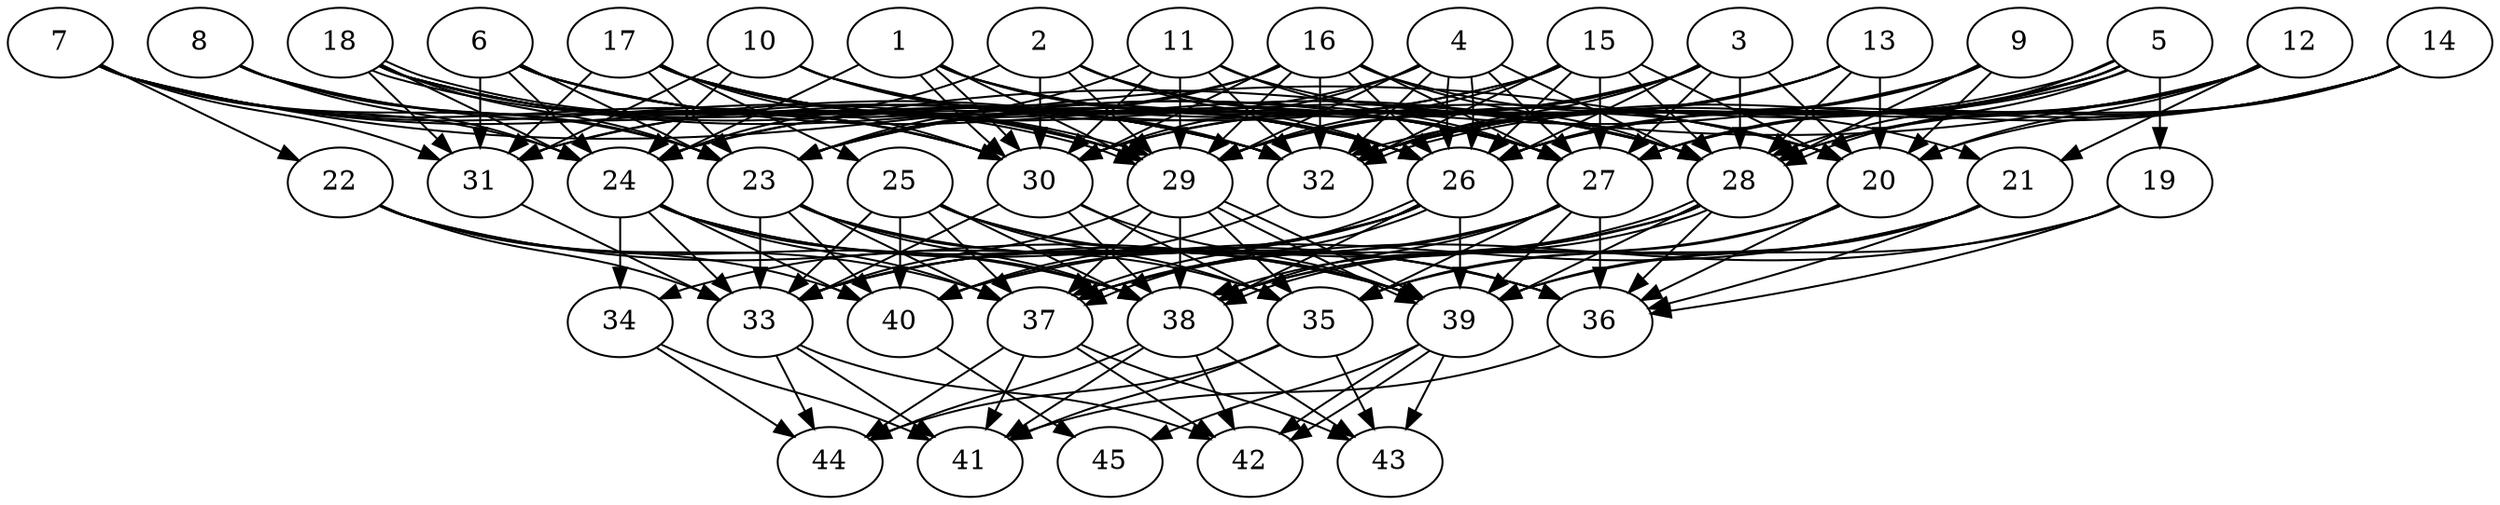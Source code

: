 // DAG automatically generated by daggen at Tue Aug  6 16:31:44 2019
// ./daggen --dot -n 45 --ccr 0.5 --fat 0.7 --regular 0.5 --density 0.9 --mindata 5242880 --maxdata 52428800 
digraph G {
  1 [size="63260672", alpha="0.15", expect_size="31630336"] 
  1 -> 24 [size ="31630336"]
  1 -> 26 [size ="31630336"]
  1 -> 27 [size ="31630336"]
  1 -> 28 [size ="31630336"]
  1 -> 29 [size ="31630336"]
  1 -> 30 [size ="31630336"]
  1 -> 30 [size ="31630336"]
  2 [size="26593280", alpha="0.19", expect_size="13296640"] 
  2 -> 24 [size ="13296640"]
  2 -> 26 [size ="13296640"]
  2 -> 27 [size ="13296640"]
  2 -> 28 [size ="13296640"]
  2 -> 29 [size ="13296640"]
  2 -> 30 [size ="13296640"]
  3 [size="29884416", alpha="0.13", expect_size="14942208"] 
  3 -> 20 [size ="14942208"]
  3 -> 23 [size ="14942208"]
  3 -> 26 [size ="14942208"]
  3 -> 27 [size ="14942208"]
  3 -> 28 [size ="14942208"]
  3 -> 29 [size ="14942208"]
  3 -> 30 [size ="14942208"]
  3 -> 32 [size ="14942208"]
  4 [size="68274176", alpha="0.10", expect_size="34137088"] 
  4 -> 23 [size ="34137088"]
  4 -> 26 [size ="34137088"]
  4 -> 26 [size ="34137088"]
  4 -> 27 [size ="34137088"]
  4 -> 28 [size ="34137088"]
  4 -> 29 [size ="34137088"]
  4 -> 30 [size ="34137088"]
  4 -> 32 [size ="34137088"]
  5 [size="80906240", alpha="0.18", expect_size="40453120"] 
  5 -> 19 [size ="40453120"]
  5 -> 26 [size ="40453120"]
  5 -> 27 [size ="40453120"]
  5 -> 28 [size ="40453120"]
  5 -> 28 [size ="40453120"]
  5 -> 29 [size ="40453120"]
  5 -> 32 [size ="40453120"]
  5 -> 32 [size ="40453120"]
  6 [size="44589056", alpha="0.04", expect_size="22294528"] 
  6 -> 23 [size ="22294528"]
  6 -> 24 [size ="22294528"]
  6 -> 26 [size ="22294528"]
  6 -> 28 [size ="22294528"]
  6 -> 29 [size ="22294528"]
  6 -> 31 [size ="22294528"]
  6 -> 32 [size ="22294528"]
  7 [size="24393728", alpha="0.18", expect_size="12196864"] 
  7 -> 20 [size ="12196864"]
  7 -> 22 [size ="12196864"]
  7 -> 23 [size ="12196864"]
  7 -> 24 [size ="12196864"]
  7 -> 29 [size ="12196864"]
  7 -> 30 [size ="12196864"]
  7 -> 31 [size ="12196864"]
  7 -> 32 [size ="12196864"]
  8 [size="98568192", alpha="0.16", expect_size="49284096"] 
  8 -> 23 [size ="49284096"]
  8 -> 24 [size ="49284096"]
  8 -> 30 [size ="49284096"]
  8 -> 32 [size ="49284096"]
  9 [size="82001920", alpha="0.05", expect_size="41000960"] 
  9 -> 20 [size ="41000960"]
  9 -> 23 [size ="41000960"]
  9 -> 26 [size ="41000960"]
  9 -> 28 [size ="41000960"]
  9 -> 32 [size ="41000960"]
  10 [size="67172352", alpha="0.07", expect_size="33586176"] 
  10 -> 20 [size ="33586176"]
  10 -> 24 [size ="33586176"]
  10 -> 27 [size ="33586176"]
  10 -> 31 [size ="33586176"]
  10 -> 32 [size ="33586176"]
  11 [size="43249664", alpha="0.16", expect_size="21624832"] 
  11 -> 20 [size ="21624832"]
  11 -> 23 [size ="21624832"]
  11 -> 27 [size ="21624832"]
  11 -> 29 [size ="21624832"]
  11 -> 30 [size ="21624832"]
  11 -> 32 [size ="21624832"]
  12 [size="20269056", alpha="0.13", expect_size="10134528"] 
  12 -> 20 [size ="10134528"]
  12 -> 21 [size ="10134528"]
  12 -> 24 [size ="10134528"]
  12 -> 26 [size ="10134528"]
  12 -> 27 [size ="10134528"]
  12 -> 28 [size ="10134528"]
  12 -> 32 [size ="10134528"]
  13 [size="14655488", alpha="0.16", expect_size="7327744"] 
  13 -> 20 [size ="7327744"]
  13 -> 28 [size ="7327744"]
  13 -> 29 [size ="7327744"]
  13 -> 30 [size ="7327744"]
  13 -> 32 [size ="7327744"]
  14 [size="78229504", alpha="0.10", expect_size="39114752"] 
  14 -> 20 [size ="39114752"]
  14 -> 26 [size ="39114752"]
  14 -> 27 [size ="39114752"]
  14 -> 28 [size ="39114752"]
  14 -> 32 [size ="39114752"]
  15 [size="33021952", alpha="0.14", expect_size="16510976"] 
  15 -> 20 [size ="16510976"]
  15 -> 24 [size ="16510976"]
  15 -> 26 [size ="16510976"]
  15 -> 27 [size ="16510976"]
  15 -> 28 [size ="16510976"]
  15 -> 29 [size ="16510976"]
  15 -> 31 [size ="16510976"]
  15 -> 32 [size ="16510976"]
  16 [size="23060480", alpha="0.02", expect_size="11530240"] 
  16 -> 21 [size ="11530240"]
  16 -> 23 [size ="11530240"]
  16 -> 26 [size ="11530240"]
  16 -> 27 [size ="11530240"]
  16 -> 28 [size ="11530240"]
  16 -> 29 [size ="11530240"]
  16 -> 30 [size ="11530240"]
  16 -> 31 [size ="11530240"]
  16 -> 32 [size ="11530240"]
  17 [size="43444224", alpha="0.15", expect_size="21722112"] 
  17 -> 23 [size ="21722112"]
  17 -> 25 [size ="21722112"]
  17 -> 26 [size ="21722112"]
  17 -> 27 [size ="21722112"]
  17 -> 28 [size ="21722112"]
  17 -> 29 [size ="21722112"]
  17 -> 30 [size ="21722112"]
  17 -> 31 [size ="21722112"]
  18 [size="31731712", alpha="0.01", expect_size="15865856"] 
  18 -> 23 [size ="15865856"]
  18 -> 24 [size ="15865856"]
  18 -> 26 [size ="15865856"]
  18 -> 27 [size ="15865856"]
  18 -> 29 [size ="15865856"]
  18 -> 29 [size ="15865856"]
  18 -> 30 [size ="15865856"]
  18 -> 31 [size ="15865856"]
  18 -> 32 [size ="15865856"]
  19 [size="15020032", alpha="0.13", expect_size="7510016"] 
  19 -> 36 [size ="7510016"]
  19 -> 37 [size ="7510016"]
  19 -> 39 [size ="7510016"]
  20 [size="38557696", alpha="0.16", expect_size="19278848"] 
  20 -> 35 [size ="19278848"]
  20 -> 36 [size ="19278848"]
  20 -> 38 [size ="19278848"]
  21 [size="73682944", alpha="0.10", expect_size="36841472"] 
  21 -> 35 [size ="36841472"]
  21 -> 36 [size ="36841472"]
  21 -> 38 [size ="36841472"]
  21 -> 39 [size ="36841472"]
  21 -> 40 [size ="36841472"]
  22 [size="52477952", alpha="0.07", expect_size="26238976"] 
  22 -> 33 [size ="26238976"]
  22 -> 37 [size ="26238976"]
  22 -> 38 [size ="26238976"]
  22 -> 39 [size ="26238976"]
  22 -> 40 [size ="26238976"]
  23 [size="19570688", alpha="0.08", expect_size="9785344"] 
  23 -> 33 [size ="9785344"]
  23 -> 35 [size ="9785344"]
  23 -> 36 [size ="9785344"]
  23 -> 37 [size ="9785344"]
  23 -> 38 [size ="9785344"]
  23 -> 40 [size ="9785344"]
  24 [size="93812736", alpha="0.02", expect_size="46906368"] 
  24 -> 33 [size ="46906368"]
  24 -> 34 [size ="46906368"]
  24 -> 36 [size ="46906368"]
  24 -> 37 [size ="46906368"]
  24 -> 38 [size ="46906368"]
  24 -> 39 [size ="46906368"]
  24 -> 40 [size ="46906368"]
  25 [size="47992832", alpha="0.10", expect_size="23996416"] 
  25 -> 33 [size ="23996416"]
  25 -> 35 [size ="23996416"]
  25 -> 36 [size ="23996416"]
  25 -> 37 [size ="23996416"]
  25 -> 38 [size ="23996416"]
  25 -> 39 [size ="23996416"]
  25 -> 40 [size ="23996416"]
  26 [size="18829312", alpha="0.06", expect_size="9414656"] 
  26 -> 33 [size ="9414656"]
  26 -> 34 [size ="9414656"]
  26 -> 37 [size ="9414656"]
  26 -> 37 [size ="9414656"]
  26 -> 38 [size ="9414656"]
  26 -> 39 [size ="9414656"]
  26 -> 40 [size ="9414656"]
  27 [size="30011392", alpha="0.04", expect_size="15005696"] 
  27 -> 33 [size ="15005696"]
  27 -> 35 [size ="15005696"]
  27 -> 36 [size ="15005696"]
  27 -> 37 [size ="15005696"]
  27 -> 38 [size ="15005696"]
  27 -> 39 [size ="15005696"]
  28 [size="101974016", alpha="0.02", expect_size="50987008"] 
  28 -> 33 [size ="50987008"]
  28 -> 36 [size ="50987008"]
  28 -> 37 [size ="50987008"]
  28 -> 38 [size ="50987008"]
  28 -> 38 [size ="50987008"]
  28 -> 39 [size ="50987008"]
  29 [size="13856768", alpha="0.14", expect_size="6928384"] 
  29 -> 33 [size ="6928384"]
  29 -> 35 [size ="6928384"]
  29 -> 37 [size ="6928384"]
  29 -> 38 [size ="6928384"]
  29 -> 39 [size ="6928384"]
  29 -> 39 [size ="6928384"]
  30 [size="77518848", alpha="0.19", expect_size="38759424"] 
  30 -> 33 [size ="38759424"]
  30 -> 35 [size ="38759424"]
  30 -> 38 [size ="38759424"]
  30 -> 39 [size ="38759424"]
  31 [size="58841088", alpha="0.10", expect_size="29420544"] 
  31 -> 33 [size ="29420544"]
  32 [size="10602496", alpha="0.03", expect_size="5301248"] 
  32 -> 40 [size ="5301248"]
  33 [size="43282432", alpha="0.18", expect_size="21641216"] 
  33 -> 41 [size ="21641216"]
  33 -> 42 [size ="21641216"]
  33 -> 44 [size ="21641216"]
  34 [size="81905664", alpha="0.06", expect_size="40952832"] 
  34 -> 41 [size ="40952832"]
  34 -> 44 [size ="40952832"]
  35 [size="89894912", alpha="0.20", expect_size="44947456"] 
  35 -> 41 [size ="44947456"]
  35 -> 43 [size ="44947456"]
  35 -> 44 [size ="44947456"]
  36 [size="43298816", alpha="0.16", expect_size="21649408"] 
  36 -> 41 [size ="21649408"]
  37 [size="70592512", alpha="0.19", expect_size="35296256"] 
  37 -> 41 [size ="35296256"]
  37 -> 42 [size ="35296256"]
  37 -> 43 [size ="35296256"]
  37 -> 44 [size ="35296256"]
  38 [size="91314176", alpha="0.07", expect_size="45657088"] 
  38 -> 41 [size ="45657088"]
  38 -> 42 [size ="45657088"]
  38 -> 43 [size ="45657088"]
  38 -> 44 [size ="45657088"]
  39 [size="99176448", alpha="0.15", expect_size="49588224"] 
  39 -> 42 [size ="49588224"]
  39 -> 42 [size ="49588224"]
  39 -> 43 [size ="49588224"]
  39 -> 45 [size ="49588224"]
  40 [size="71323648", alpha="0.10", expect_size="35661824"] 
  40 -> 45 [size ="35661824"]
  41 [size="64444416", alpha="0.18", expect_size="32222208"] 
  42 [size="16930816", alpha="0.15", expect_size="8465408"] 
  43 [size="32940032", alpha="0.13", expect_size="16470016"] 
  44 [size="22267904", alpha="0.10", expect_size="11133952"] 
  45 [size="52662272", alpha="0.14", expect_size="26331136"] 
}
